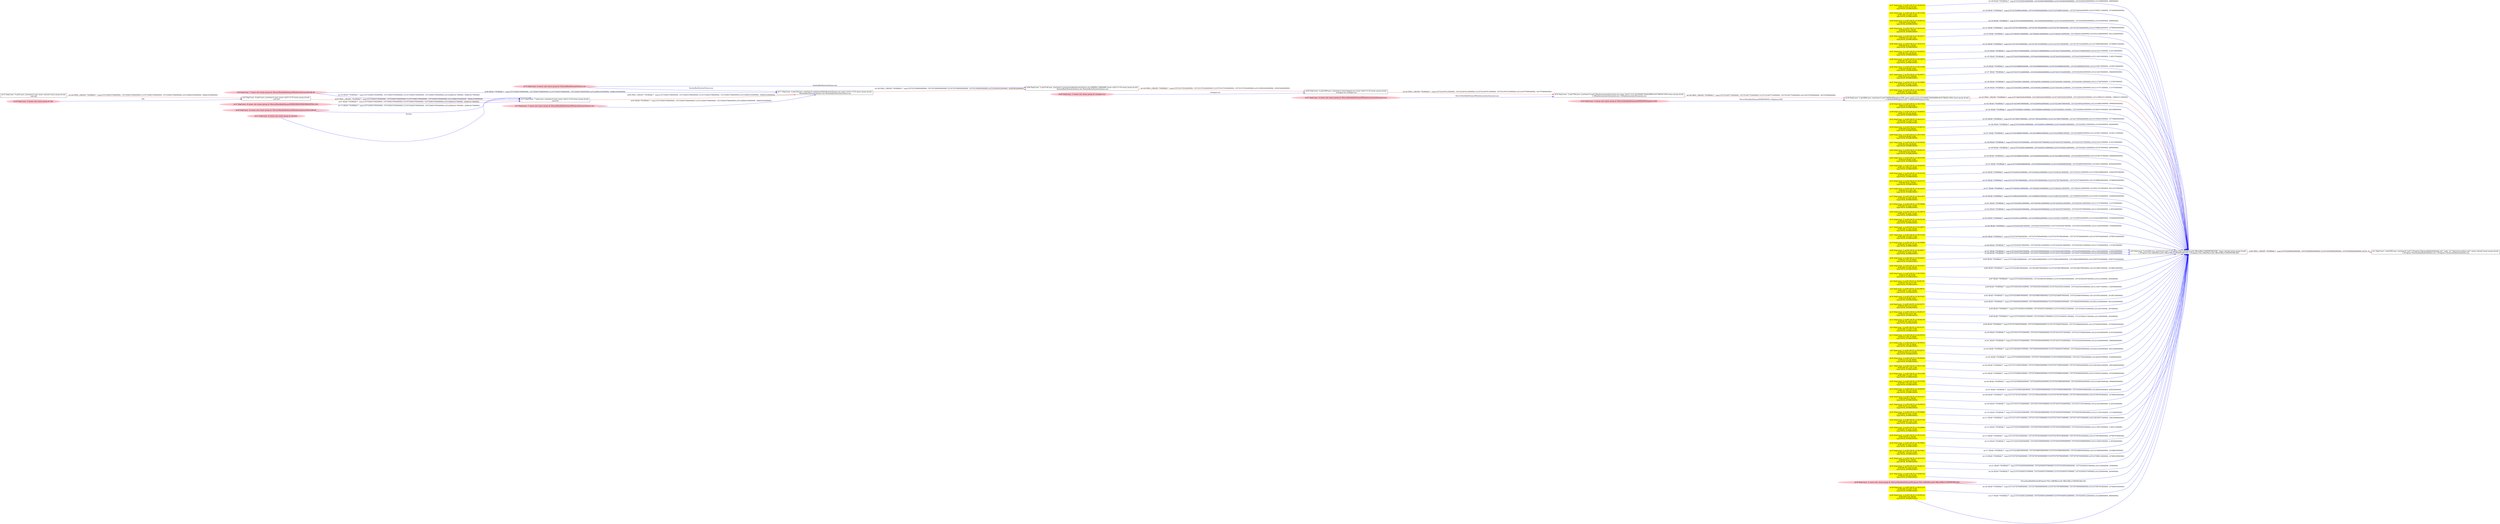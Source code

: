 digraph  {
rankdir=LR
"27"[color=yellow,label="id:27 HopCount: -2 srcIP:128.55.12.56:60126\ndstIP:213.92.16.101:80\ntype:SOCK_ESTABLISHED ", shape=box,style=filled];
"0"[color=black,label="id:0 HopCount: 0 pid:2936 proc_starttime:0 cmd:\"C:\Program Files (x86)\Microsoft Office\Office15\WINWORD.EXE\" owner uid:null owner group id:null,\n C:/Program Files (x86)/Microsoft Office/Office15/WINWORD.EXE C:/Program Files (x86)/Microsoft Office/Office15/WINWORD.EXE", shape=box,style=solid];
"27" -> "0" [id=128,__obj="READ"color=blue,label="id:128 READ **NORMAL**  seqs:[1557435495304000000, 1557435495304000000] T:[1557435495304000000, 1557435495304000000] relT:[298000000, 298000000]",style=solid];
"43"[color=yellow,label="id:43 HopCount: -2 srcIP:128.55.12.56:51295\ndstIP:198.173.255.77:80\ntype:SOCK_ESTABLISHED ", shape=box,style=filled];
"43" -> "0" [id=129,__obj="READ"color=blue,label="id:129 READ **NORMAL**  seqs:[1557327838891000000, 1557327929542000000] T:[1557327838891000000, 1557327929542000000] relT:[107656711000000, 107566060000000]",style=solid];
"29"[color=yellow,label="id:29 HopCount: -2 srcIP:128.55.12.56:60122\ndstIP:204.9.29.189:80\ntype:SOCK_ESTABLISHED ", shape=box,style=filled];
"29" -> "0" [id=130,__obj="READ"color=blue,label="id:130 READ **NORMAL**  seqs:[1557435495082000000, 1557435495093000000] T:[1557435495082000000, 1557435495093000000] relT:[520000000, 509000000]",style=solid];
"44"[color=yellow,label="id:44 HopCount: -2 srcIP:128.55.12.56:51216\ndstIP:66.45.81.190:80\ntype:SOCK_ESTABLISHED ", shape=box,style=filled];
"44" -> "0" [id=131,__obj="READ"color=blue,label="id:131 READ **NORMAL**  seqs:[1557327507580000000, 1557327507582000000] T:[1557327507580000000, 1557327507582000000] relT:[107988022000000, 107988020000000]",style=solid];
"45"[color=yellow,label="id:45 HopCount: -2 srcIP:128.55.12.56:53277\ndstIP:65.213.146.1:80\ntype:SOCK_ESTABLISHED ", shape=box,style=filled];
"45" -> "0" [id=132,__obj="READ"color=blue,label="id:132 READ **NORMAL**  seqs:[1557340283136000000, 1557340283144000000] T:[1557340283136000000, 1557340283144000000] relT:[95212466000000, 95212458000000]",style=solid];
"46"[color=yellow,label="id:46 HopCount: -2 srcIP:128.55.12.56:51214\ndstIP:66.45.81.190:80\ntype:SOCK_ESTABLISHED ", shape=box,style=filled];
"46" -> "0" [id=133,__obj="READ"color=blue,label="id:133 READ **NORMAL**  seqs:[1557327507554000000, 1557327507555000000] T:[1557327507554000000, 1557327507555000000] relT:[107988048000000, 107988047000000]",style=solid];
"47"[color=yellow,label="id:47 HopCount: -2 srcIP:128.55.12.56:59519\ndstIP:38.102.144.80:80\ntype:SOCK_ESTABLISHED ", shape=box,style=filled];
"47" -> "0" [id=134,__obj="READ"color=blue,label="id:134 READ **NORMAL**  seqs:[1557433375465000000, 1557433375466000000] T:[1557433375465000000, 1557433375466000000] relT:[2120137000000, 2120136000000]",style=solid];
"48"[color=yellow,label="id:48 HopCount: -2 srcIP:128.55.12.56:59679\ndstIP:207.97.224.172:80\ntype:SOCK_ESTABLISHED ", shape=box,style=filled];
"48" -> "0" [id=135,__obj="READ"color=blue,label="id:135 READ **NORMAL**  seqs:[1557434355083000000, 1557434355085000000] T:[1557434355083000000, 1557434355085000000] relT:[1140519000000, 1140517000000]",style=solid];
"49"[color=yellow,label="id:49 HopCount: -2 srcIP:128.55.12.56:57638\ndstIP:216.49.88.12:80\ntype:SOCK_ESTABLISHED ", shape=box,style=filled];
"49" -> "0" [id=136,__obj="READ"color=blue,label="id:136 READ **NORMAL**  seqs:[1557425386883000000, 1557425386884000000] T:[1557425386883000000, 1557425386884000000] relT:[10108719000000, 10108718000000]",style=solid];
"51"[color=yellow,label="id:51 HopCount: -2 srcIP:128.55.12.56:59517\ndstIP:74.53.127.208:80\ntype:SOCK_ESTABLISHED ", shape=box,style=filled];
"51" -> "0" [id=137,__obj="READ"color=blue,label="id:137 READ **NORMAL**  seqs:[1557433375326000000, 1557433529542000000] T:[1557433375326000000, 1557433529542000000] relT:[2120276000000, 1966060000000]",style=solid];
"41"[color=yellow,label="id:41 HopCount: -2 srcIP:128.55.12.56:59683\ndstIP:207.97.224.172:80\ntype:SOCK_ESTABLISHED ", shape=box,style=filled];
"41" -> "0" [id=138,__obj="READ"color=blue,label="id:138 READ **NORMAL**  seqs:[1557434358115000000, 1557434358115000000] T:[1557434358115000000, 1557434358115000000] relT:[1137487000000, 1137487000000]",style=solid];
"53"[color=yellow,label="id:53 HopCount: -2 srcIP:128.55.12.56:59685\ndstIP:207.97.224.172:80\ntype:SOCK_ESTABLISHED ", shape=box,style=filled];
"53" -> "0" [id=139,__obj="READ"color=blue,label="id:139 READ **NORMAL**  seqs:[1557434358131000000, 1557434358132000000] T:[1557434358131000000, 1557434358132000000] relT:[1137471000000, 1137470000000]",style=solid];
"54"[color=black,label="id:54 HopCount: -3 pid:7304 proc_starttime:0 cmd:C:\Windows\system32\userinit.exe owner uid:S-1-5-21-231540947-922634896-4161786520-1004 owner group id:null,\n C:/Windows/system32/userinit.exe C:/Windows/system32/userinit.exe", shape=box,style=solid];
"36"[color=black,label="id:36 HopCount: -2 pid:4864 proc_starttime:0 cmd:C:\WINDOWS\Explorer.EXE owner uid:S-1-5-21-231540947-922634896-4161786520-1004 owner group id:null,\n C:/WINDOWS/Explorer.EXE C:/WINDOWS/Explorer.EXE", shape=box,style=solid];
"54" -> "36" [id=140,__obj="PROC_CREATE"color=red,label="id:140 PROC_CREATE **NORMAL**  seqs:[1557251697743000000, 1557251697743000000] T:[1557251697743000000, 1557251697743000000] relT:[183797859000000, 183797859000000]",style=solid];
"55"[color=pink,label="id:55 HopCount: -3 owner uid: owner group id: /Device/HarddiskVolume2/WINDOWS/Explorer.EXE ", shape=oval,style=filled];
"55" -> "36" [id=141,__obj="FILE_EXEC"color=blue,label="\Device\HarddiskVolume2\WINDOWS\Explorer.EXE",style=solid];
"56"[color=black,label="id:56 HopCount: -4 pid:2568 proc_starttime:0 cmd:winlogon.exe owner uid:S-1-5-18 owner group id:null,\n winlogon.exe winlogon.exe", shape=box,style=solid];
"56" -> "54" [id=142,__obj="PROC_CREATE"color=red,label="id:142 PROC_CREATE **NORMAL**  seqs:[1557251697613000000, 1557251697613000000] T:[1557251697613000000, 1557251697613000000] relT:[183797989000000, 183797989000000]",style=solid];
"50"[color=yellow,label="id:50 HopCount: -2 srcIP:128.55.12.56:57634\ndstIP:12.47.46.55:80\ntype:SOCK_ESTABLISHED ", shape=box,style=filled];
"50" -> "0" [id=143,__obj="READ"color=blue,label="id:143 READ **NORMAL**  seqs:[1557425386769000000, 1557425499542000000] T:[1557425386769000000, 1557425499542000000] relT:[10108833000000, 9996060000000]",style=solid];
"58"[color=yellow,label="id:58 HopCount: -2 srcIP:128.55.12.56:60033\ndstIP:212.25.232.48:80\ntype:SOCK_ESTABLISHED ", shape=box,style=filled];
"58" -> "0" [id=144,__obj="READ"color=blue,label="id:144 READ **NORMAL**  seqs:[1557435090411000000, 1557435090414000000] T:[1557435090411000000, 1557435090414000000] relT:[405191000000, 405188000000]",style=solid];
"52"[color=yellow,label="id:52 HopCount: -2 srcIP:128.55.12.56:51271\ndstIP:198.173.255.77:80\ntype:SOCK_ESTABLISHED ", shape=box,style=filled];
"52" -> "0" [id=145,__obj="READ"color=blue,label="id:145 READ **NORMAL**  seqs:[1557327569579000000, 1557327709542000000] T:[1557327569579000000, 1557327709542000000] relT:[107926023000000, 107786060000000]",style=solid];
"59"[color=yellow,label="id:59 HopCount: -2 srcIP:128.55.12.56:60123\ndstIP:204.9.29.189:80\ntype:SOCK_ESTABLISHED ", shape=box,style=filled];
"59" -> "0" [id=146,__obj="READ"color=blue,label="id:146 READ **NORMAL**  seqs:[1557435495109000000, 1557435495110000000] T:[1557435495109000000, 1557435495110000000] relT:[493000000, 492000000]",style=solid];
"60"[color=yellow,label="id:60 HopCount: -2 srcIP:128.55.12.56:57639\ndstIP:216.49.88.12:80\ntype:SOCK_ESTABLISHED ", shape=box,style=filled];
"60" -> "0" [id=147,__obj="READ"color=blue,label="id:147 READ **NORMAL**  seqs:[1557425386887000000, 1557425386891000000] T:[1557425386887000000, 1557425386891000000] relT:[10108715000000, 10108711000000]",style=solid];
"61"[color=yellow,label="id:61 HopCount: -2 srcIP:128.55.12.56:59520\ndstIP:38.102.144.80:80\ntype:SOCK_ESTABLISHED ", shape=box,style=filled];
"61" -> "0" [id=148,__obj="READ"color=blue,label="id:148 READ **NORMAL**  seqs:[1557433375475000000, 1557433375477000000] T:[1557433375475000000, 1557433375477000000] relT:[2120127000000, 2120125000000]",style=solid];
"62"[color=yellow,label="id:62 HopCount: -2 srcIP:128.55.12.56:60125\ndstIP:204.9.29.189:80\ntype:SOCK_ESTABLISHED ", shape=box,style=filled];
"62" -> "0" [id=149,__obj="READ"color=blue,label="id:149 READ **NORMAL**  seqs:[1557435495128000000, 1557435495133000000] T:[1557435495128000000, 1557435495133000000] relT:[474000000, 469000000]",style=solid];
"63"[color=yellow,label="id:63 HopCount: -2 srcIP:128.55.12.56:57636\ndstIP:216.49.88.12:80\ntype:SOCK_ESTABLISHED ", shape=box,style=filled];
"63" -> "0" [id=150,__obj="READ"color=blue,label="id:150 READ **NORMAL**  seqs:[1557425386855000000, 1557425499542000000] T:[1557425386855000000, 1557425499542000000] relT:[10108747000000, 9996060000000]",style=solid];
"64"[color=yellow,label="id:64 HopCount: -2 srcIP:128.55.12.56:60034\ndstIP:141.109.221.50:80\ntype:SOCK_ESTABLISHED ", shape=box,style=filled];
"64" -> "0" [id=151,__obj="READ"color=blue,label="id:151 READ **NORMAL**  seqs:[1557435090486000000, 1557435090540000000] T:[1557435090486000000, 1557435090540000000] relT:[405116000000, 405062000000]",style=solid];
"66"[color=yellow,label="id:66 HopCount: -2 srcIP:128.55.12.56:52129\ndstIP:84.205.255.152:80\ntype:SOCK_ESTABLISHED ", shape=box,style=filled];
"66" -> "0" [id=152,__obj="READ"color=blue,label="id:152 READ **NORMAL**  seqs:[1557331852214000000, 1557331852215000000] T:[1557331852214000000, 1557331852215000000] relT:[103643388000000, 103643387000000]",style=solid];
"57"[color=pink,label="id:57 HopCount: -4 owner uid: owner group id: /Device/HarddiskVolume2/Windows/system32/userinit.exe ", shape=oval,style=filled];
"57" -> "54" [id=153,__obj="FILE_EXEC"color=blue,label="\Device\HarddiskVolume2\Windows\system32\userinit.exe",style=solid];
"68"[color=black,label="id:68 HopCount: -5 pid:5140 proc_starttime:0 cmd:\SystemRoot\System32\smss.exe 000000cc 00000080 owner uid:S-1-5-18 owner group id:null,\n /SystemRoot/System32/smss.exe /SystemRoot/System32/smss.exe", shape=box,style=solid];
"68" -> "56" [id=154,__obj="PROC_CREATE"color=red,label="id:154 PROC_CREATE **NORMAL**  seqs:[1557251570182000000, 1557251570182000000] T:[1557251570182000000, 1557251570182000000] relT:[183925420000000, 183925420000000]",style=solid];
"23"[color=yellow,label="id:23 HopCount: -2 srcIP:128.55.12.56:51215\ndstIP:66.45.81.190:80\ntype:SOCK_ESTABLISHED ", shape=box,style=filled];
"23" -> "0" [id=155,__obj="READ"color=blue,label="id:155 READ **NORMAL**  seqs:[1557327507566000000, 1557327507566000000] T:[1557327507566000000, 1557327507566000000] relT:[107988036000000, 107988036000000]",style=solid];
"69"[color=pink,label="id:69 HopCount: -5 owner uid: owner group id: winlogon.exe ", shape=oval,style=filled];
"69" -> "56" [id=156,__obj="FILE_EXEC"color=blue,label="winlogon.exe",style=solid];
"70"[color=yellow,label="id:70 HopCount: -2 srcIP:128.55.12.56:53276\ndstIP:65.213.146.1:80\ntype:SOCK_ESTABLISHED ", shape=box,style=filled];
"70" -> "0" [id=157,__obj="READ"color=blue,label="id:157 READ **NORMAL**  seqs:[1557340283129000000, 1557340283129000000] T:[1557340283129000000, 1557340283129000000] relT:[95212473000000, 95212473000000]",style=solid];
"71"[color=black,label="id:71 HopCount: -6 pid:344 proc_starttime:0 cmd:\SystemRoot\System32\smss.exe owner uid:S-1-5-18 owner group id:null,\n /SystemRoot/System32/smss.exe /SystemRoot/System32/smss.exe", shape=box,style=solid];
"71" -> "68" [id=158,__obj="PROC_CREATE"color=red,label="id:158 PROC_CREATE **NORMAL**  seqs:[1557251569950000000, 1557251569950000000] T:[1557251569950000000, 1557251569950000000] relT:[183925652000000, 183925652000000]",style=solid];
"72"[color=yellow,label="id:72 HopCount: -2 srcIP:128.55.12.56:51872\ndstIP:206.16.198.100:80\ntype:SOCK_ESTABLISHED ", shape=box,style=filled];
"72" -> "0" [id=159,__obj="READ"color=blue,label="id:159 READ **NORMAL**  seqs:[1557329623052000000, 1557329689543000000] T:[1557329623052000000, 1557329689543000000] relT:[105872550000000, 105806059000000]",style=solid];
"73"[color=pink,label="id:73 HopCount: -6 owner uid: owner group id: /SystemRoot/System32/smss.exe ", shape=oval,style=filled];
"73" -> "68" [id=160,__obj="FILE_EXEC"color=blue,label="\SystemRoot\System32\smss.exe",style=solid];
"74"[color=yellow,label="id:74 HopCount: -2 srcIP:128.55.12.56:59684\ndstIP:207.97.224.172:80\ntype:SOCK_ESTABLISHED ", shape=box,style=filled];
"74" -> "0" [id=161,__obj="READ"color=blue,label="id:161 READ **NORMAL**  seqs:[1557434358124000000, 1557434358124000000] T:[1557434358124000000, 1557434358124000000] relT:[1137478000000, 1137478000000]",style=solid];
"65"[color=yellow,label="id:65 HopCount: -2 srcIP:128.55.12.56:59678\ndstIP:207.97.224.172:80\ntype:SOCK_ESTABLISHED ", shape=box,style=filled];
"65" -> "0" [id=162,__obj="READ"color=blue,label="id:162 READ **NORMAL**  seqs:[1557434355076000000, 1557434355078000000] T:[1557434355076000000, 1557434355078000000] relT:[1140526000000, 1140524000000]",style=solid];
"76"[color=yellow,label="id:76 HopCount: -2 srcIP:128.55.12.56:52128\ndstIP:84.205.255.152:80\ntype:SOCK_ESTABLISHED ", shape=box,style=filled];
"76" -> "0" [id=163,__obj="READ"color=blue,label="id:163 READ **NORMAL**  seqs:[1557331852114000000, 1557331999542000000] T:[1557331852114000000, 1557331999542000000] relT:[103643488000000, 103496060000000]",style=solid];
"77"[color=yellow,label="id:77 HopCount: -2 srcIP:128.55.12.56:59675\ndstIP:128.11.100.130:80\ntype:SOCK_ESTABLISHED ", shape=box,style=filled];
"77" -> "0" [id=164,__obj="READ"color=blue,label="id:164 READ **NORMAL**  seqs:[1557434355007000000, 1557434519542000000] T:[1557434355007000000, 1557434519542000000] relT:[1140595000000, 976060000000]",style=solid];
"67"[color=yellow,label="id:67 HopCount: -2 srcIP:128.55.12.56:51220\ndstIP:198.173.255.77:80\ntype:SOCK_ESTABLISHED ", shape=box,style=filled];
"67" -> "0" [id=165,__obj="READ"color=blue,label="id:165 READ **NORMAL**  seqs:[1557327507682000000, 1557327507684000000] T:[1557327507682000000, 1557327507684000000] relT:[107987920000000, 107987918000000]",style=solid];
"79"[color=yellow,label="id:79 HopCount: -2 srcIP:128.55.12.56:59686\ndstIP:207.97.224.172:80\ntype:SOCK_ESTABLISHED ", shape=box,style=filled];
"79" -> "0" [id=166,__obj="READ"color=blue,label="id:166 READ **NORMAL**  seqs:[1557434358138000000, 1557434358141000000] T:[1557434358138000000, 1557434358141000000] relT:[1137464000000, 1137461000000]",style=solid];
"80"[color=yellow,label="id:80 HopCount: -2 srcIP:128.55.12.56:59677\ndstIP:207.97.224.172:80\ntype:SOCK_ESTABLISHED ", shape=box,style=filled];
"80" -> "0" [id=167,__obj="READ"color=blue,label="id:167 READ **NORMAL**  seqs:[1557434355067000000, 1557434355069000000] T:[1557434355067000000, 1557434355069000000] relT:[1140535000000, 1140533000000]",style=solid];
"81"[color=yellow,label="id:81 HopCount: -2 srcIP:128.55.12.56:59515\ndstIP:213.195.76.38:80\ntype:SOCK_ESTABLISHED ", shape=box,style=filled];
"81" -> "0" [id=168,__obj="READ"color=blue,label="id:168 READ **NORMAL**  seqs:[1557433375263000000, 1557433375263000000] T:[1557433375263000000, 1557433375263000000] relT:[2120339000000, 2120339000000]",style=solid];
"1"[color=black,label="id:1 HopCount: 1 pid:2592 proc_starttime:0 cmd:\"C:\Program Files\mozilla\firefox\firefox.exe\" -osint -url \"http://www.mthai.com/\" owner uid:null owner group id:null,\n C:/Program Files/mozilla/firefox/firefox.exe C:/Program Files/mozilla/firefox/firefox.exe", shape=box,style=solid];
"0" -> "1" [id=84,__obj="PROC_CREATE"color=red,label="id:84 PROC_CREATE **NORMAL**  seqs:[1557435495602000000, 1557435495602000000] T:[1557435495602000000, 1557435495602000000] relT:[0, 0]",style=solid];
"82"[color=yellow,label="id:82 HopCount: -2 srcIP:128.55.12.56:51873\ndstIP:206.16.198.100:80\ntype:SOCK_ESTABLISHED ", shape=box,style=filled];
"82" -> "0" [id=85,__obj="READ"color=blue,label="id:85 READ **NORMAL**  seqs:[1557329623068000000, 1557329623068000000] T:[1557329623068000000, 1557329623068000000] relT:[105872534000000, 105872534000000]",style=solid];
"83"[color=yellow,label="id:83 HopCount: -2 srcIP:128.55.12.56:57635\ndstIP:12.47.46.55:80\ntype:SOCK_ESTABLISHED ", shape=box,style=filled];
"83" -> "0" [id=86,__obj="READ"color=blue,label="id:86 READ **NORMAL**  seqs:[1557425386789000000, 1557425386790000000] T:[1557425386789000000, 1557425386790000000] relT:[10108813000000, 10108812000000]",style=solid];
"2"[color=yellow,label="id:2 HopCount: -2 srcIP:128.55.12.56:60129\ndstIP:213.92.16.217:80\ntype:SOCK_ESTABLISHED ", shape=box,style=filled];
"2" -> "0" [id=87,__obj="READ"color=blue,label="id:87 READ **NORMAL**  seqs:[1557435495390000000, 1557435495397000000] T:[1557435495390000000, 1557435495397000000] relT:[212000000, 205000000]",style=solid];
"4"[color=yellow,label="id:4 HopCount: -2 srcIP:128.55.12.56:59676\ndstIP:128.11.100.130:80\ntype:SOCK_ESTABLISHED ", shape=box,style=filled];
"4" -> "0" [id=88,__obj="READ"color=blue,label="id:88 READ **NORMAL**  seqs:[1557434355031000000, 1557434355033000000] T:[1557434355031000000, 1557434355033000000] relT:[1140571000000, 1140569000000]",style=solid];
"75"[color=black,label="id:75 HopCount: -7 pid:4 proc_starttime:0 cmd: owner uid:S-1-5-18 owner group id:null,\n null null", shape=box,style=solid];
"75" -> "71" [id=89,__obj="PROC_CREATE"color=red,label="id:89 PROC_CREATE **NORMAL**  seqs:[1557250833786000000, 1557250833786000000] T:[1557250833786000000, 1557250833786000000] relT:[184661816000000, 184661816000000]",style=solid];
"6"[color=pink,label="id:6 HopCount: -7 owner uid: owner group id: /Device/HarddiskVolume2/Windows/System32/ntdll.dll ", shape=oval,style=filled];
"6" -> "71" [id=90,__obj="READ"color=blue,label="id:90 READ **NORMAL**  seqs:[1557250833786000000, 1557250833786000000] T:[1557250833786000000, 1557250833786000000] relT:[184661816000000, 184661816000000]",style=solid];
"73" -> "71" [id=91,__obj="FILE_EXEC"color=blue,label="\SystemRoot\System32\smss.exe",style=solid];
"78"[color=yellow,label="id:78 HopCount: -2 srcIP:128.55.12.56:57637\ndstIP:216.49.88.12:80\ntype:SOCK_ESTABLISHED ", shape=box,style=filled];
"78" -> "0" [id=92,__obj="READ"color=blue,label="id:92 READ **NORMAL**  seqs:[1557425386878000000, 1557425386878000000] T:[1557425386878000000, 1557425386878000000] relT:[10108724000000, 10108724000000]",style=solid];
"7"[color=pink,label="id:7 HopCount: -7 owner uid: owner group id: /Device/HarddiskVolume2/Windows/System32/smss.exe ", shape=oval,style=filled];
"7" -> "71" [id=93,__obj="READ"color=blue,label="id:93 READ **NORMAL**  seqs:[1557250833786000000, 1557250833786000000] T:[1557250833786000000, 1557250833786000000] relT:[184661816000000, 184661816000000]",style=solid];
"8"[color=yellow,label="id:8 HopCount: -2 srcIP:128.55.12.56:53275\ndstIP:63.240.213.214:80\ntype:SOCK_ESTABLISHED ", shape=box,style=filled];
"8" -> "0" [id=94,__obj="READ"color=blue,label="id:94 READ **NORMAL**  seqs:[1557340283053000000, 1557340283059000000] T:[1557340283053000000, 1557340283059000000] relT:[95212549000000, 95212543000000]",style=solid];
"9"[color=black,label="id:9 HopCount: -8 pid:0 proc_starttime:0 cmd: owner uid:S-1-5-18 owner group id:null,\n null null", shape=box,style=solid];
"9" -> "75" [id=95,__obj="PROC_CREATE"color=red,label="id:95 PROC_CREATE **NORMAL**  seqs:[1557250833784000000, 1557250833784000000] T:[1557250833784000000, 1557250833784000000] relT:[184661818000000, 184661818000000]",style=solid];
"10"[color=yellow,label="id:10 HopCount: -2 srcIP:128.55.12.56:60127\ndstIP:213.92.16.217:80\ntype:SOCK_ESTABLISHED ", shape=box,style=filled];
"10" -> "0" [id=96,__obj="READ"color=blue,label="id:96 READ **NORMAL**  seqs:[1557435495315000000, 1557435495315000000] T:[1557435495315000000, 1557435495315000000] relT:[287000000, 287000000]",style=solid];
"11"[color=pink,label="id:11 HopCount: -8 owner uid: owner group id: /Device/HarddiskVolume2/WINDOWS/SYSWOW64/NTDLL.DLL ", shape=oval,style=filled];
"11" -> "75" [id=97,__obj="READ"color=blue,label="id:97 READ **NORMAL**  seqs:[1557250833785000000, 1557250833785000000] T:[1557250833785000000, 1557250833785000000] relT:[184661817000000, 184661817000000]",style=solid];
"12"[color=yellow,label="id:12 HopCount: -2 srcIP:128.55.12.56:60130\ndstIP:58.181.244.212:80\ntype:SOCK_ESTABLISHED ", shape=box,style=filled];
"12" -> "0" [id=98,__obj="READ"color=blue,label="id:98 READ **NORMAL**  seqs:[1557435495417000000, 1557435495417000000] T:[1557435495417000000, 1557435495417000000] relT:[185000000, 185000000]",style=solid];
"3"[color=yellow,label="id:3 HopCount: -2 srcIP:128.55.12.56:51272\ndstIP:198.173.255.77:80\ntype:SOCK_ESTABLISHED ", shape=box,style=filled];
"3" -> "0" [id=99,__obj="READ"color=blue,label="id:99 READ **NORMAL**  seqs:[1557327569597000000, 1557327569600000000] T:[1557327569597000000, 1557327569600000000] relT:[107926005000000, 107926002000000]",style=solid];
"13"[color=yellow,label="id:13 HopCount: -2 srcIP:128.55.12.56:59516\ndstIP:213.195.76.38:80\ntype:SOCK_ESTABLISHED ", shape=box,style=filled];
"13" -> "0" [id=100,__obj="READ"color=blue,label="id:100 READ **NORMAL**  seqs:[1557433375272000000, 1557433375280000000] T:[1557433375272000000, 1557433375280000000] relT:[2120330000000, 2120322000000]",style=solid];
"14"[color=yellow,label="id:14 HopCount: -2 srcIP:128.55.12.56:59514\ndstIP:213.195.76.38:80\ntype:SOCK_ESTABLISHED ", shape=box,style=filled];
"14" -> "0" [id=101,__obj="READ"color=blue,label="id:101 READ **NORMAL**  seqs:[1557433375236000000, 1557433529542000000] T:[1557433375236000000, 1557433529542000000] relT:[2120366000000, 1966060000000]",style=solid];
"5"[color=yellow,label="id:5 HopCount: -2 srcIP:128.55.12.56:53274\ndstIP:63.240.213.214:80\ntype:SOCK_ESTABLISHED ", shape=box,style=filled];
"5" -> "0" [id=102,__obj="READ"color=blue,label="id:102 READ **NORMAL**  seqs:[1557340283037000000, 1557340283038000000] T:[1557340283037000000, 1557340283038000000] relT:[95212565000000, 95212564000000]",style=solid];
"16"[color=yellow,label="id:16 HopCount: -2 srcIP:128.55.12.56:60032\ndstIP:212.25.232.48:80\ntype:SOCK_ESTABLISHED ", shape=box,style=filled];
"16" -> "0" [id=103,__obj="READ"color=blue,label="id:103 READ **NORMAL**  seqs:[1557435090395000000, 1557435179542000000] T:[1557435090395000000, 1557435179542000000] relT:[405207000000, 316060000000]",style=solid];
"17"[color=yellow,label="id:17 HopCount: -2 srcIP:128.55.12.56:51194\ndstIP:168.167.134.71:80\ntype:SOCK_ESTABLISHED ", shape=box,style=filled];
"17" -> "0" [id=104,__obj="READ"color=blue,label="id:104 READ **NORMAL**  seqs:[1557327159561000000, 1557327269542000000] T:[1557327159561000000, 1557327269542000000] relT:[108336041000000, 108226060000000]",style=solid];
"18"[color=yellow,label="id:18 HopCount: -2 srcIP:128.55.12.56:51296\ndstIP:198.173.255.77:80\ntype:SOCK_ESTABLISHED ", shape=box,style=filled];
"18" -> "0" [id=105,__obj="READ"color=blue,label="id:105 READ **NORMAL**  seqs:[1557327838901000000, 1557327838903000000] T:[1557327838901000000, 1557327838903000000] relT:[107656701000000, 107656699000000]",style=solid];
"42"[color=yellow,label="id:42 HopCount: -2 srcIP:128.55.12.56:57640\ndstIP:207.176.216.10:80\ntype:SOCK_ESTABLISHED ", shape=box,style=filled];
"42" -> "0" [id=106,__obj="READ"color=blue,label="id:106 READ **NORMAL**  seqs:[1557425386926000000, 1557425499542000000] T:[1557425386926000000, 1557425499542000000] relT:[10108676000000, 9996060000000]",style=solid];
"19"[color=yellow,label="id:19 HopCount: -2 srcIP:128.55.12.56:60035\ndstIP:141.109.221.50:80\ntype:SOCK_ESTABLISHED ", shape=box,style=filled];
"19" -> "0" [id=107,__obj="READ"color=blue,label="id:107 READ **NORMAL**  seqs:[1557435090548000000, 1557435090548000000] T:[1557435090548000000, 1557435090548000000] relT:[405054000000, 405054000000]",style=solid];
"20"[color=yellow,label="id:20 HopCount: -2 srcIP:128.55.12.56:51217\ndstIP:194.65.3.180:80\ntype:SOCK_ESTABLISHED ", shape=box,style=filled];
"20" -> "0" [id=108,__obj="READ"color=blue,label="id:108 READ **NORMAL**  seqs:[1557327507607000000, 1557327599543000000] T:[1557327507607000000, 1557327599543000000] relT:[107987995000000, 107896059000000]",style=solid];
"21"[color=yellow,label="id:21 HopCount: -2 srcIP:128.55.12.56:59518\ndstIP:74.53.127.208:80\ntype:SOCK_ESTABLISHED ", shape=box,style=filled];
"21" -> "0" [id=109,__obj="READ"color=blue,label="id:109 READ **NORMAL**  seqs:[1557433375344000000, 1557433375347000000] T:[1557433375344000000, 1557433375347000000] relT:[2120258000000, 2120255000000]",style=solid];
"22"[color=yellow,label="id:22 HopCount: -2 srcIP:128.55.12.56:59682\ndstIP:207.97.224.172:80\ntype:SOCK_ESTABLISHED ", shape=box,style=filled];
"22" -> "0" [id=110,__obj="READ"color=blue,label="id:110 READ **NORMAL**  seqs:[1557434358105000000, 1557434358106000000] T:[1557434358105000000, 1557434358106000000] relT:[1137497000000, 1137496000000]",style=solid];
"24"[color=yellow,label="id:24 HopCount: -2 srcIP:128.55.12.56:51195\ndstIP:168.167.134.71:80\ntype:SOCK_ESTABLISHED ", shape=box,style=filled];
"24" -> "0" [id=111,__obj="READ"color=blue,label="id:111 READ **NORMAL**  seqs:[1557327159731000000, 1557327159733000000] T:[1557327159731000000, 1557327159733000000] relT:[108335871000000, 108335869000000]",style=solid];
"25"[color=yellow,label="id:25 HopCount: -2 srcIP:128.55.12.56:59680\ndstIP:207.97.224.172:80\ntype:SOCK_ESTABLISHED ", shape=box,style=filled];
"25" -> "0" [id=112,__obj="READ"color=blue,label="id:112 READ **NORMAL**  seqs:[1557434355089000000, 1557434355091000000] T:[1557434355089000000, 1557434355091000000] relT:[1140513000000, 1140511000000]",style=solid];
"26"[color=yellow,label="id:26 HopCount: -2 srcIP:128.55.12.56:51218\ndstIP:194.65.3.180:80\ntype:SOCK_ESTABLISHED ", shape=box,style=filled];
"26" -> "0" [id=113,__obj="READ"color=blue,label="id:113 READ **NORMAL**  seqs:[1557327507618000000, 1557327507623000000] T:[1557327507618000000, 1557327507623000000] relT:[107987984000000, 107987979000000]",style=solid];
"28"[color=yellow,label="id:28 HopCount: -2 srcIP:128.55.12.56:59681\ndstIP:207.97.224.172:80\ntype:SOCK_ESTABLISHED ", shape=box,style=filled];
"28" -> "0" [id=114,__obj="READ"color=blue,label="id:114 READ **NORMAL**  seqs:[1557434355095000000, 1557434355096000000] T:[1557434355095000000, 1557434355096000000] relT:[1140507000000, 1140506000000]",style=solid];
"30"[color=pink,label="id:30 HopCount: -8 owner uid: owner group id: /Device/HarddiskVolume2/Windows/System32/vertdll.dll ", shape=oval,style=filled];
"30" -> "75" [id=115,__obj="READ"color=blue,label="id:115 READ **NORMAL**  seqs:[1557250833785000000, 1557250833785000000] T:[1557250833785000000, 1557250833785000000] relT:[184661817000000, 184661817000000]",style=solid];
"6" -> "75" [id=116,__obj="READ"color=blue,label="id:116 READ **NORMAL**  seqs:[1557250833785000000, 1557250833785000000] T:[1557250833785000000, 1557250833785000000] relT:[184661817000000, 184661817000000]",style=solid];
"15"[color=yellow,label="id:15 HopCount: -2 srcIP:128.55.12.56:57641\ndstIP:207.176.216.10:80\ntype:SOCK_ESTABLISHED ", shape=box,style=filled];
"15" -> "0" [id=117,__obj="READ"color=blue,label="id:117 READ **NORMAL**  seqs:[1557425386938000000, 1557425386939000000] T:[1557425386938000000, 1557425386939000000] relT:[10108664000000, 10108663000000]",style=solid];
"31"[color=pink,label="id:31 HopCount: -8 owner uid: owner group id: System ", shape=oval,style=filled];
"31" -> "75" [id=118,__obj="FILE_EXEC"color=blue,label="System",style=solid];
"32"[color=yellow,label="id:32 HopCount: -2 srcIP:128.55.12.56:51213\ndstIP:66.45.81.190:80\ntype:SOCK_ESTABLISHED ", shape=box,style=filled];
"32" -> "0" [id=119,__obj="READ"color=blue,label="id:119 READ **NORMAL**  seqs:[1557327507492000000, 1557327507493000000] T:[1557327507492000000, 1557327507493000000] relT:[107988110000000, 107988109000000]",style=solid];
"33"[color=black,label="id:33 HopCount: -9 pid:0 proc_starttime:0 cmd: owner uid:null owner group id:null,\n null null", shape=box,style=solid];
"33" -> "9" [id=120,__obj="PROC_CREATE"color=red,label="id:120 PROC_CREATE **NORMAL**  seqs:[1557250833784000000, 1557250833784000000] T:[1557250833784000000, 1557250833784000000] relT:[184661818000000, 184661818000000]",style=solid];
"34"[color=yellow,label="id:34 HopCount: -2 srcIP:128.55.12.56:60131\ndstIP:58.181.244.212:80\ntype:SOCK_ESTABLISHED ", shape=box,style=filled];
"34" -> "0" [id=121,__obj="READ"color=blue,label="id:121 READ **NORMAL**  seqs:[1557435495456000000, 1557435495547000000] T:[1557435495456000000, 1557435495547000000] relT:[146000000, 55000000]",style=solid];
"35"[color=pink,label="id:35 HopCount: -9 owner uid: owner group id: Idle ", shape=oval,style=filled];
"35" -> "9" [id=122,__obj="FILE_EXEC"color=blue,label="Idle",style=solid];
"36" -> "0" [id=123,__obj="PROC_CREATE"color=red,label="id:123 PROC_CREATE **NORMAL**  seqs:[1557326554591000000, 1557326554591000000] T:[1557326554591000000, 1557326554591000000] relT:[108941011000000, 108941011000000]",style=solid];
"37"[color=yellow,label="id:37 HopCount: -2 srcIP:128.55.12.56:60128\ndstIP:213.92.16.101:80\ntype:SOCK_ESTABLISHED ", shape=box,style=filled];
"37" -> "0" [id=124,__obj="READ"color=blue,label="id:124 READ **NORMAL**  seqs:[1557435495337000000, 1557435495337000000] T:[1557435495337000000, 1557435495337000000] relT:[265000000, 265000000]",style=solid];
"38"[color=pink,label="id:38 HopCount: -2 owner uid: owner group id: /Device/HarddiskVolume2/Program Files (x86)/Microsoft Office/Office15/WINWORD.EXE ", shape=oval,style=filled];
"38" -> "0" [id=125,__obj="FILE_EXEC"color=blue,label="\Device\HarddiskVolume2\Program Files (x86)\Microsoft Office\Office15\WINWORD.EXE",style=solid];
"39"[color=yellow,label="id:39 HopCount: -2 srcIP:128.55.12.56:51219\ndstIP:198.173.255.77:80\ntype:SOCK_ESTABLISHED ", shape=box,style=filled];
"39" -> "0" [id=126,__obj="READ"color=blue,label="id:126 READ **NORMAL**  seqs:[1557327507669000000, 1557327569569000000] T:[1557327507669000000, 1557327569569000000] relT:[107987933000000, 107926033000000]",style=solid];
"40"[color=yellow,label="id:40 HopCount: -2 srcIP:128.55.12.56:60124\ndstIP:204.9.29.189:80\ntype:SOCK_ESTABLISHED ", shape=box,style=filled];
"40" -> "0" [id=127,__obj="READ"color=blue,label="id:127 READ **NORMAL**  seqs:[1557435495122000000, 1557435495122000000] T:[1557435495122000000, 1557435495122000000] relT:[480000000, 480000000]",style=solid];
}